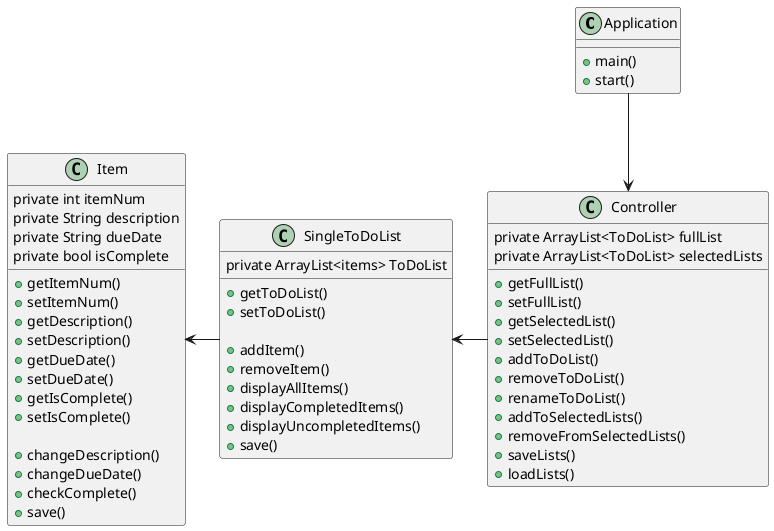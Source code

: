 @startuml
'https://plantuml.com/class-diagram

class Application{
+main()
+start()
}

Application --> Controller

class Controller{
private ArrayList<ToDoList> fullList
private ArrayList<ToDoList> selectedLists

+getFullList()
+setFullList()
+getSelectedList()
+setSelectedList()
+addToDoList()
+removeToDoList()
+renameToDoList()
+addToSelectedLists()
+removeFromSelectedLists()
+saveLists()
+loadLists()
}

SingleToDoList <- Controller

class SingleToDoList{
private ArrayList<items> ToDoList

+getToDoList()
+setToDoList()

+addItem()
+removeItem()
+displayAllItems()
+displayCompletedItems()
+displayUncompletedItems()
+save()
}

Item <- SingleToDoList

class Item{
private int itemNum
private String description
private String dueDate
private bool isComplete

+getItemNum()
+setItemNum()
+getDescription()
+setDescription()
+getDueDate()
+setDueDate()
+getIsComplete()
+setIsComplete()

+changeDescription()
+changeDueDate()
+checkComplete()
+save()

}
@enduml